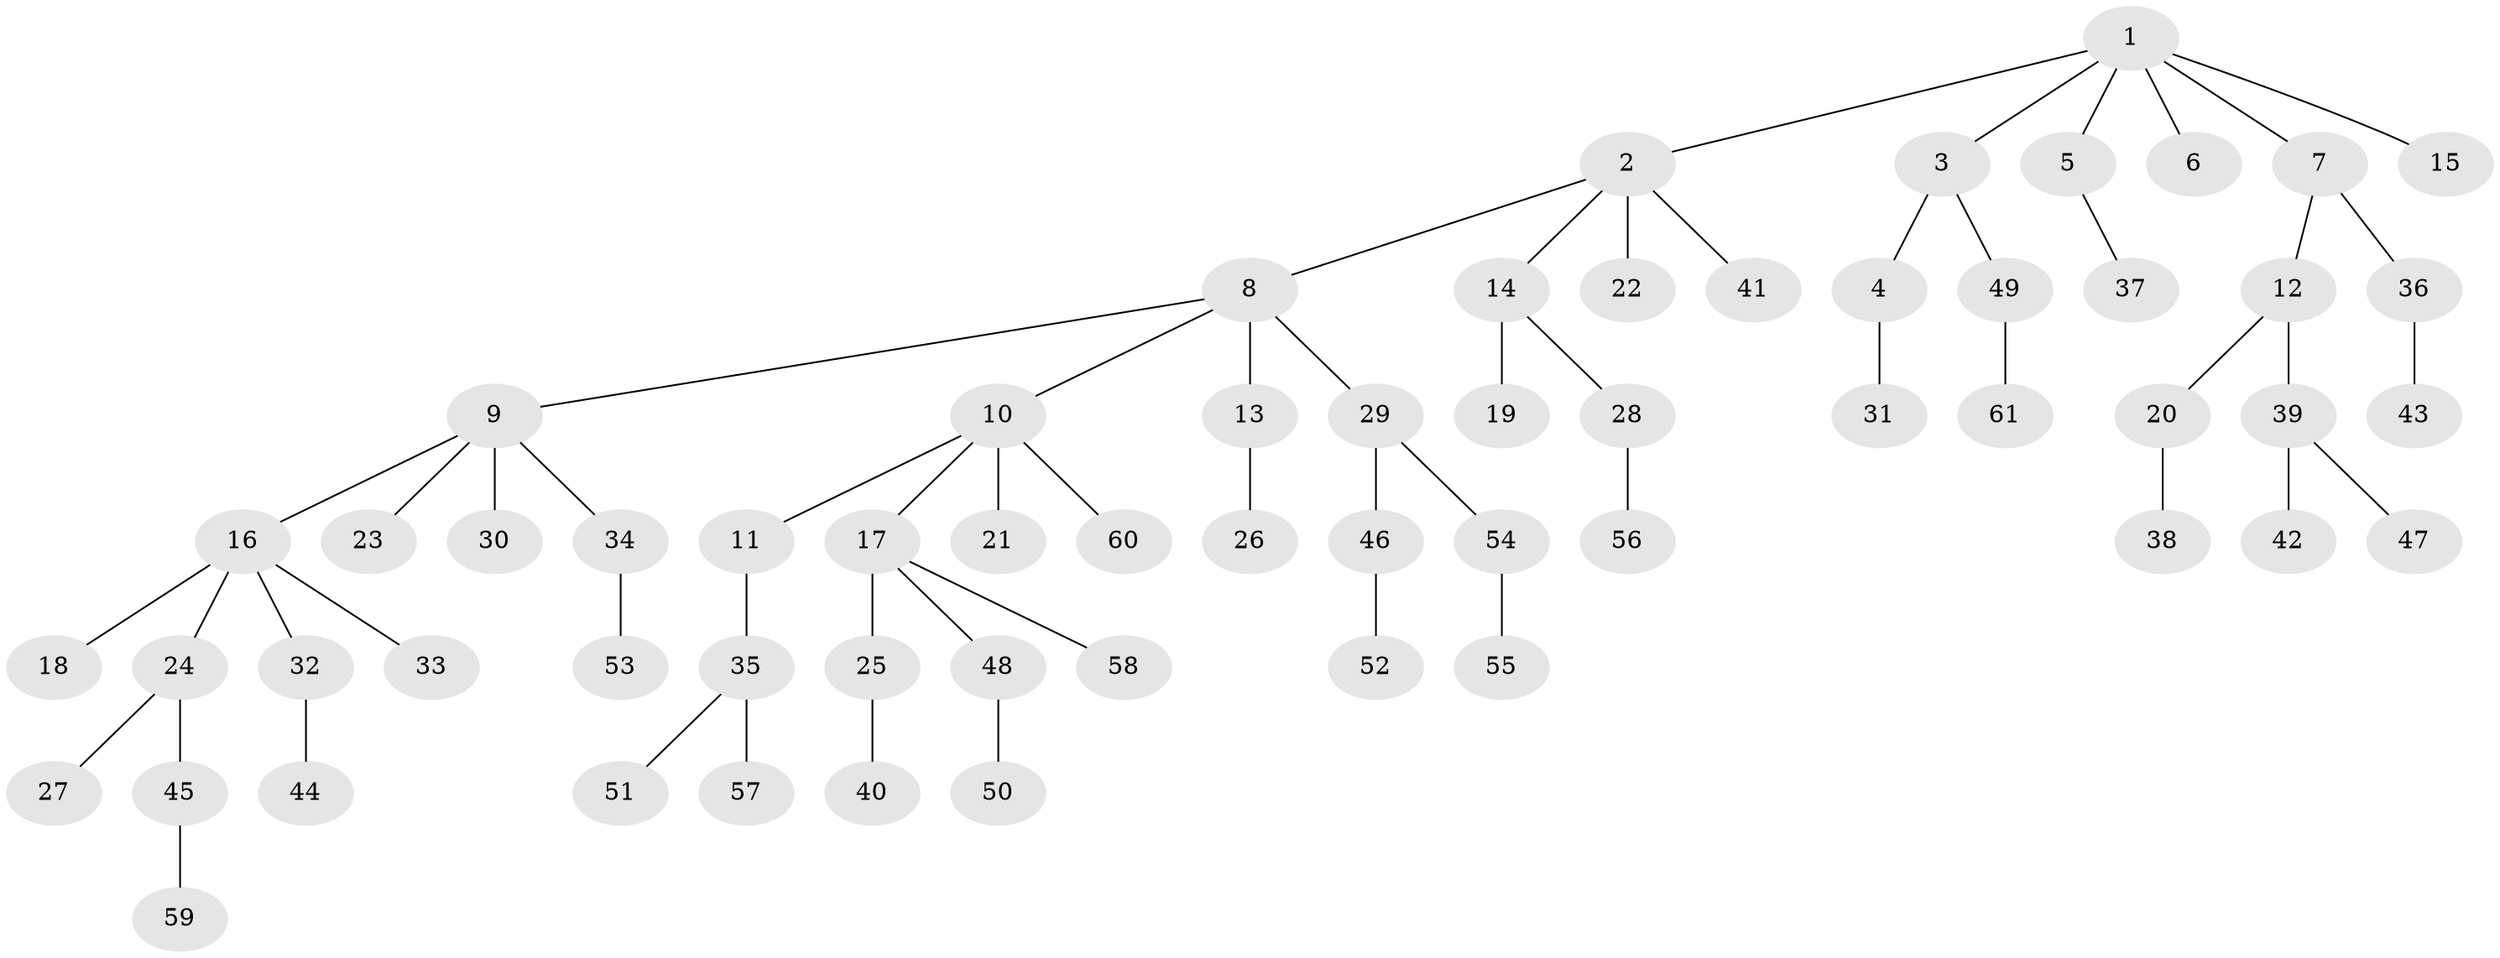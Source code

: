 // coarse degree distribution, {9: 0.02564102564102564, 3: 0.10256410256410256, 1: 0.6153846153846154, 5: 0.02564102564102564, 4: 0.10256410256410256, 2: 0.1282051282051282}
// Generated by graph-tools (version 1.1) at 2025/42/03/06/25 10:42:02]
// undirected, 61 vertices, 60 edges
graph export_dot {
graph [start="1"]
  node [color=gray90,style=filled];
  1;
  2;
  3;
  4;
  5;
  6;
  7;
  8;
  9;
  10;
  11;
  12;
  13;
  14;
  15;
  16;
  17;
  18;
  19;
  20;
  21;
  22;
  23;
  24;
  25;
  26;
  27;
  28;
  29;
  30;
  31;
  32;
  33;
  34;
  35;
  36;
  37;
  38;
  39;
  40;
  41;
  42;
  43;
  44;
  45;
  46;
  47;
  48;
  49;
  50;
  51;
  52;
  53;
  54;
  55;
  56;
  57;
  58;
  59;
  60;
  61;
  1 -- 2;
  1 -- 3;
  1 -- 5;
  1 -- 6;
  1 -- 7;
  1 -- 15;
  2 -- 8;
  2 -- 14;
  2 -- 22;
  2 -- 41;
  3 -- 4;
  3 -- 49;
  4 -- 31;
  5 -- 37;
  7 -- 12;
  7 -- 36;
  8 -- 9;
  8 -- 10;
  8 -- 13;
  8 -- 29;
  9 -- 16;
  9 -- 23;
  9 -- 30;
  9 -- 34;
  10 -- 11;
  10 -- 17;
  10 -- 21;
  10 -- 60;
  11 -- 35;
  12 -- 20;
  12 -- 39;
  13 -- 26;
  14 -- 19;
  14 -- 28;
  16 -- 18;
  16 -- 24;
  16 -- 32;
  16 -- 33;
  17 -- 25;
  17 -- 48;
  17 -- 58;
  20 -- 38;
  24 -- 27;
  24 -- 45;
  25 -- 40;
  28 -- 56;
  29 -- 46;
  29 -- 54;
  32 -- 44;
  34 -- 53;
  35 -- 51;
  35 -- 57;
  36 -- 43;
  39 -- 42;
  39 -- 47;
  45 -- 59;
  46 -- 52;
  48 -- 50;
  49 -- 61;
  54 -- 55;
}
